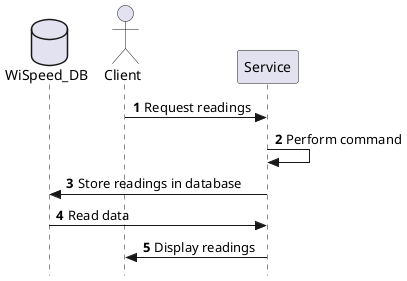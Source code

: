 @startuml WiSpeed
autonumber
skinparam Style strictuml
database WiSpeed_DB
actor Client
Client -> Service: Request readings
Service -> Service: Perform command
Service -> WiSpeed_DB: Store readings in database
WiSpeed_DB -> Service: Read data
Service -> Client: Display readings
@enduml